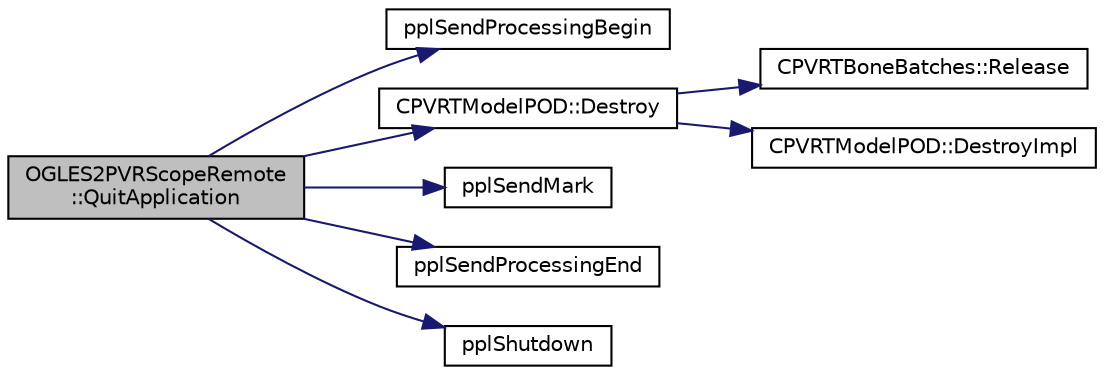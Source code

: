 digraph "OGLES2PVRScopeRemote::QuitApplication"
{
  edge [fontname="Helvetica",fontsize="10",labelfontname="Helvetica",labelfontsize="10"];
  node [fontname="Helvetica",fontsize="10",shape=record];
  rankdir="LR";
  Node1 [label="OGLES2PVRScopeRemote\l::QuitApplication",height=0.2,width=0.4,color="black", fillcolor="grey75", style="filled", fontcolor="black"];
  Node1 -> Node2 [color="midnightblue",fontsize="10",style="solid"];
  Node2 [label="pplSendProcessingBegin",height=0.2,width=0.4,color="black", fillcolor="white", style="filled",URL="$group___scope_comms.html#gab25413fc073bcd62aed8b4d2f1c8b246",tooltip="Send a time-stamped begin marker to PVRTune. "];
  Node1 -> Node3 [color="midnightblue",fontsize="10",style="solid"];
  Node3 [label="CPVRTModelPOD::Destroy",height=0.2,width=0.4,color="black", fillcolor="white", style="filled",URL="$class_c_p_v_r_t_model_p_o_d.html#a8a15860a44e4ad22d3c486e17e89226c",tooltip="Frees the memory allocated to store the scene in pScene. "];
  Node3 -> Node4 [color="midnightblue",fontsize="10",style="solid"];
  Node4 [label="CPVRTBoneBatches::Release",height=0.2,width=0.4,color="black", fillcolor="white", style="filled",URL="$class_c_p_v_r_t_bone_batches.html#a3282990401eae2cf95c8170c7626230d",tooltip="Destroy the bone batch structure. "];
  Node3 -> Node5 [color="midnightblue",fontsize="10",style="solid"];
  Node5 [label="CPVRTModelPOD::DestroyImpl",height=0.2,width=0.4,color="black", fillcolor="white", style="filled",URL="$class_c_p_v_r_t_model_p_o_d.html#a8360f69bbc97d1d74fc327cc1e84c47e",tooltip="Used to free memory allocated by the implementation. "];
  Node1 -> Node6 [color="midnightblue",fontsize="10",style="solid"];
  Node6 [label="pplSendMark",height=0.2,width=0.4,color="black", fillcolor="white", style="filled",URL="$group___scope_comms.html#ga855d70bb07956fd9ddc1feced46c5015",tooltip="Send a time-stamped string marker to be displayed in PVRTune. "];
  Node1 -> Node7 [color="midnightblue",fontsize="10",style="solid"];
  Node7 [label="pplSendProcessingEnd",height=0.2,width=0.4,color="black", fillcolor="white", style="filled",URL="$group___scope_comms.html#gafd5273a3ba2bc28b1e1138a12c721f9b",tooltip="Send a time-stamped end marker to PVRTune. "];
  Node1 -> Node8 [color="midnightblue",fontsize="10",style="solid"];
  Node8 [label="pplShutdown",height=0.2,width=0.4,color="black", fillcolor="white", style="filled",URL="$group___scope_comms.html#ga2365c21bdf4d60a59db79aaf7cc8645c",tooltip="Shutdown or de-initialise the remote control section of PVRScope. "];
}
